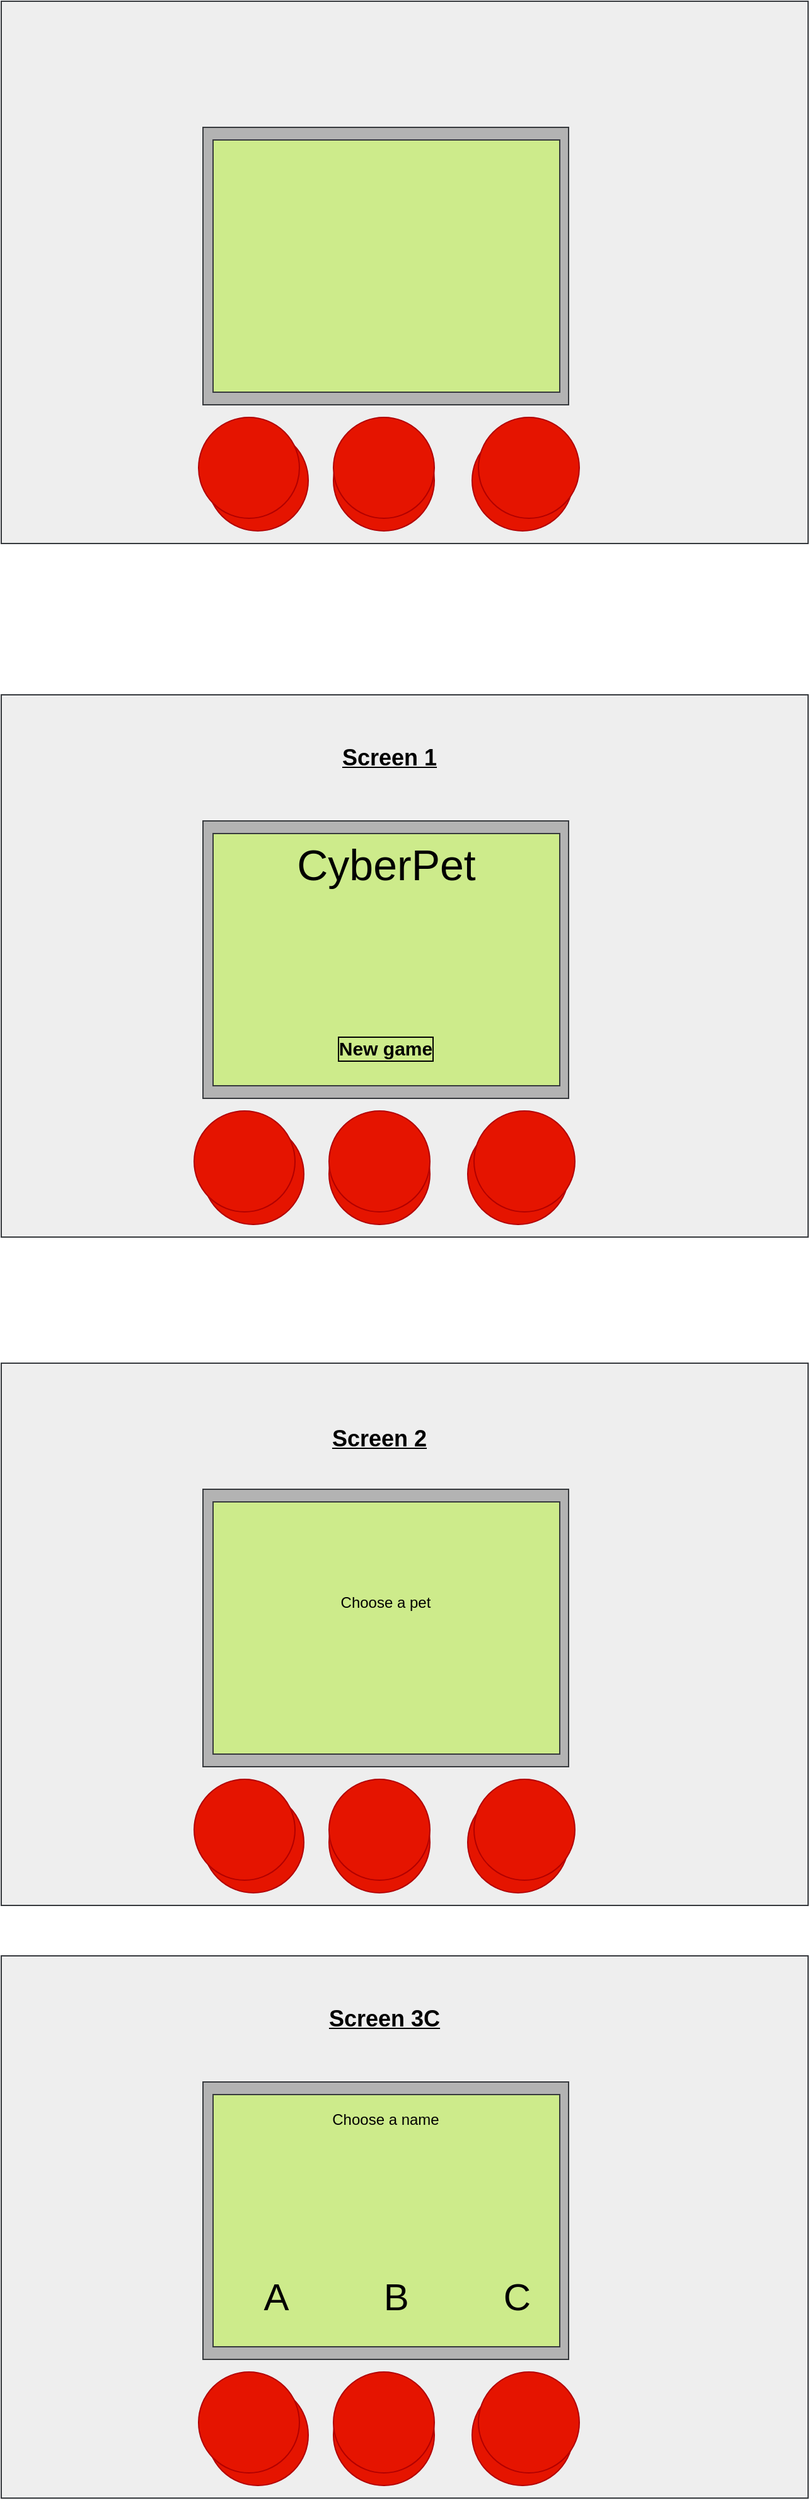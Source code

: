 <mxfile>
    <diagram id="80PhMAVEFQOqBVCfVgaP" name="Page-1">
        <mxGraphModel dx="990" dy="1675" grid="1" gridSize="10" guides="1" tooltips="1" connect="1" arrows="1" fold="1" page="1" pageScale="1" pageWidth="850" pageHeight="1100" math="0" shadow="0">
            <root>
                <mxCell id="0"/>
                <mxCell id="1" parent="0"/>
                <mxCell id="m5qvKxgTyqt-yR9O_Ca_-6" value="" style="rounded=0;whiteSpace=wrap;html=1;fillColor=#eeeeee;strokeColor=#36393d;" vertex="1" parent="1">
                    <mxGeometry x="120" y="610" width="640" height="430" as="geometry"/>
                </mxCell>
                <mxCell id="m5qvKxgTyqt-yR9O_Ca_-8" value="" style="rounded=0;whiteSpace=wrap;html=1;strokeColor=#36393d;fillColor=#B3B3B3;" vertex="1" parent="1">
                    <mxGeometry x="280" y="710" width="290" height="220" as="geometry"/>
                </mxCell>
                <mxCell id="m5qvKxgTyqt-yR9O_Ca_-7" value="" style="rounded=0;whiteSpace=wrap;html=1;fillColor=#cdeb8b;strokeColor=#36393d;" vertex="1" parent="1">
                    <mxGeometry x="288" y="720" width="275" height="200" as="geometry"/>
                </mxCell>
                <mxCell id="m5qvKxgTyqt-yR9O_Ca_-18" value="" style="shape=image;html=1;verticalAlign=top;verticalLabelPosition=bottom;labelBackgroundColor=#ffffff;imageAspect=0;aspect=fixed;image=https://cdn4.iconfinder.com/data/icons/free-retina-icon-set/60/Dog.png" vertex="1" parent="1">
                    <mxGeometry x="303" y="860" width="50" height="50" as="geometry"/>
                </mxCell>
                <mxCell id="m5qvKxgTyqt-yR9O_Ca_-19" value="" style="shape=image;html=1;verticalAlign=top;verticalLabelPosition=bottom;labelBackgroundColor=#ffffff;imageAspect=0;aspect=fixed;image=https://cdn3.iconfinder.com/data/icons/materia-halloween-free/24/039_026_cat_black_witch_halloween-128.png" vertex="1" parent="1">
                    <mxGeometry x="400.5" y="857" width="50" height="50" as="geometry"/>
                </mxCell>
                <mxCell id="mGnCdX0i4CdFxTyxRNxq-11" value="" style="shape=image;html=1;verticalAlign=top;verticalLabelPosition=bottom;labelBackgroundColor=#ffffff;imageAspect=0;aspect=fixed;image=https://cdn4.iconfinder.com/data/icons/zoo-line-welcome-to-zootopia/512/dolphin-128.png" vertex="1" parent="1">
                    <mxGeometry x="493.5" y="851" width="56" height="56" as="geometry"/>
                </mxCell>
                <mxCell id="m5qvKxgTyqt-yR9O_Ca_-32" value="" style="rounded=0;whiteSpace=wrap;html=1;fillColor=#eeeeee;strokeColor=#36393d;" vertex="1" parent="1">
                    <mxGeometry x="120" y="80" width="640" height="430" as="geometry"/>
                </mxCell>
                <mxCell id="m5qvKxgTyqt-yR9O_Ca_-33" value="" style="rounded=0;whiteSpace=wrap;html=1;strokeColor=#36393d;fillColor=#B3B3B3;" vertex="1" parent="1">
                    <mxGeometry x="280" y="180" width="290" height="220" as="geometry"/>
                </mxCell>
                <mxCell id="m5qvKxgTyqt-yR9O_Ca_-34" value="" style="rounded=0;whiteSpace=wrap;html=1;fillColor=#cdeb8b;strokeColor=#36393d;" vertex="1" parent="1">
                    <mxGeometry x="288" y="190" width="275" height="200" as="geometry"/>
                </mxCell>
                <mxCell id="m5qvKxgTyqt-yR9O_Ca_-35" value="" style="ellipse;whiteSpace=wrap;html=1;aspect=fixed;fillColor=#e51400;strokeColor=#B20000;fontColor=#ffffff;" vertex="1" parent="1">
                    <mxGeometry x="280" y="420" width="80" height="80" as="geometry"/>
                </mxCell>
                <mxCell id="m5qvKxgTyqt-yR9O_Ca_-36" value="" style="ellipse;whiteSpace=wrap;html=1;aspect=fixed;fillColor=#e51400;strokeColor=#B20000;fontColor=#ffffff;" vertex="1" parent="1">
                    <mxGeometry x="380" y="420" width="80" height="80" as="geometry"/>
                </mxCell>
                <mxCell id="m5qvKxgTyqt-yR9O_Ca_-37" value="" style="ellipse;whiteSpace=wrap;html=1;aspect=fixed;fillColor=#e51400;strokeColor=#B20000;fontColor=#ffffff;" vertex="1" parent="1">
                    <mxGeometry x="490" y="420" width="80" height="80" as="geometry"/>
                </mxCell>
                <mxCell id="m5qvKxgTyqt-yR9O_Ca_-38" value="" style="ellipse;whiteSpace=wrap;html=1;aspect=fixed;fillColor=#e51400;strokeColor=#B20000;fontColor=#ffffff;" vertex="1" parent="1">
                    <mxGeometry x="273" y="410" width="80" height="80" as="geometry"/>
                </mxCell>
                <mxCell id="m5qvKxgTyqt-yR9O_Ca_-39" value="" style="ellipse;whiteSpace=wrap;html=1;aspect=fixed;fillColor=#e51400;strokeColor=#B20000;fontColor=#ffffff;" vertex="1" parent="1">
                    <mxGeometry x="495" y="410" width="80" height="80" as="geometry"/>
                </mxCell>
                <mxCell id="m5qvKxgTyqt-yR9O_Ca_-43" value="" style="rounded=0;whiteSpace=wrap;html=1;fillColor=#eeeeee;strokeColor=#36393d;" vertex="1" parent="1">
                    <mxGeometry x="120" y="-470" width="640" height="430" as="geometry"/>
                </mxCell>
                <mxCell id="m5qvKxgTyqt-yR9O_Ca_-44" value="" style="rounded=0;whiteSpace=wrap;html=1;strokeColor=#36393d;fillColor=#B3B3B3;" vertex="1" parent="1">
                    <mxGeometry x="280" y="-370" width="290" height="220" as="geometry"/>
                </mxCell>
                <mxCell id="m5qvKxgTyqt-yR9O_Ca_-45" value="" style="rounded=0;whiteSpace=wrap;html=1;fillColor=#cdeb8b;strokeColor=#36393d;" vertex="1" parent="1">
                    <mxGeometry x="288" y="-360" width="275" height="200" as="geometry"/>
                </mxCell>
                <mxCell id="m5qvKxgTyqt-yR9O_Ca_-51" value="&lt;b&gt;&lt;u&gt;&lt;font style=&quot;font-size: 18px&quot;&gt;Screen 2&lt;/font&gt;&lt;/u&gt;&lt;/b&gt;" style="text;html=1;strokeColor=none;fillColor=none;align=center;verticalAlign=middle;whiteSpace=wrap;rounded=0;fontColor=#000000;" vertex="1" parent="1">
                    <mxGeometry x="365" y="650" width="110" height="40" as="geometry"/>
                </mxCell>
                <mxCell id="m5qvKxgTyqt-yR9O_Ca_-52" value="&lt;b&gt;&lt;u&gt;&lt;font style=&quot;font-size: 18px&quot;&gt;Screen 1&lt;/font&gt;&lt;/u&gt;&lt;/b&gt;" style="text;html=1;strokeColor=none;fillColor=none;align=center;verticalAlign=middle;whiteSpace=wrap;rounded=0;fontColor=#000000;" vertex="1" parent="1">
                    <mxGeometry x="372.5" y="110" width="110" height="40" as="geometry"/>
                </mxCell>
                <mxCell id="m5qvKxgTyqt-yR9O_Ca_-53" value="&lt;font style=&quot;font-size: 34px&quot;&gt;CyberPet&lt;/font&gt;" style="text;html=1;strokeColor=none;fillColor=none;align=center;verticalAlign=middle;whiteSpace=wrap;rounded=0;fontColor=#000000;" vertex="1" parent="1">
                    <mxGeometry x="343" y="190" width="165" height="50" as="geometry"/>
                </mxCell>
                <mxCell id="m5qvKxgTyqt-yR9O_Ca_-54" value="" style="ellipse;whiteSpace=wrap;html=1;aspect=fixed;fillColor=#e51400;strokeColor=#B20000;fontColor=#ffffff;" vertex="1" parent="1">
                    <mxGeometry x="380" y="410" width="80" height="80" as="geometry"/>
                </mxCell>
                <mxCell id="mGnCdX0i4CdFxTyxRNxq-13" value="New game" style="text;html=1;strokeColor=none;fillColor=none;align=center;verticalAlign=middle;whiteSpace=wrap;rounded=0;fontStyle=1;fontSize=15;labelBorderColor=#000000;" vertex="1" parent="1">
                    <mxGeometry x="360" y="340" width="130" height="40" as="geometry"/>
                </mxCell>
                <mxCell id="m5qvKxgTyqt-yR9O_Ca_-55" value="" style="ellipse;whiteSpace=wrap;html=1;aspect=fixed;fillColor=#e51400;strokeColor=#B20000;fontColor=#ffffff;" vertex="1" parent="1">
                    <mxGeometry x="280" y="950" width="80" height="80" as="geometry"/>
                </mxCell>
                <mxCell id="m5qvKxgTyqt-yR9O_Ca_-56" value="" style="ellipse;whiteSpace=wrap;html=1;aspect=fixed;fillColor=#e51400;strokeColor=#B20000;fontColor=#ffffff;" vertex="1" parent="1">
                    <mxGeometry x="380" y="950" width="80" height="80" as="geometry"/>
                </mxCell>
                <mxCell id="m5qvKxgTyqt-yR9O_Ca_-57" value="" style="ellipse;whiteSpace=wrap;html=1;aspect=fixed;fillColor=#e51400;strokeColor=#B20000;fontColor=#ffffff;" vertex="1" parent="1">
                    <mxGeometry x="490" y="950" width="80" height="80" as="geometry"/>
                </mxCell>
                <mxCell id="m5qvKxgTyqt-yR9O_Ca_-58" value="" style="ellipse;whiteSpace=wrap;html=1;aspect=fixed;fillColor=#e51400;strokeColor=#B20000;fontColor=#ffffff;" vertex="1" parent="1">
                    <mxGeometry x="273" y="940" width="80" height="80" as="geometry"/>
                </mxCell>
                <mxCell id="m5qvKxgTyqt-yR9O_Ca_-59" value="" style="ellipse;whiteSpace=wrap;html=1;aspect=fixed;fillColor=#e51400;strokeColor=#B20000;fontColor=#ffffff;" vertex="1" parent="1">
                    <mxGeometry x="495" y="940" width="80" height="80" as="geometry"/>
                </mxCell>
                <mxCell id="m5qvKxgTyqt-yR9O_Ca_-60" value="" style="ellipse;whiteSpace=wrap;html=1;aspect=fixed;fillColor=#e51400;strokeColor=#B20000;fontColor=#ffffff;" vertex="1" parent="1">
                    <mxGeometry x="380" y="940" width="80" height="80" as="geometry"/>
                </mxCell>
                <mxCell id="mGnCdX0i4CdFxTyxRNxq-14" value="" style="shape=image;html=1;verticalAlign=top;verticalLabelPosition=bottom;labelBackgroundColor=#ffffff;imageAspect=0;aspect=fixed;image=https://cdn4.iconfinder.com/data/icons/zoo-line-welcome-to-zootopia/512/dolphin-128.png" vertex="1" parent="1">
                    <mxGeometry x="490" y="270" width="56" height="56" as="geometry"/>
                </mxCell>
                <mxCell id="m5qvKxgTyqt-yR9O_Ca_-61" value="" style="ellipse;whiteSpace=wrap;html=1;aspect=fixed;fillColor=#e51400;strokeColor=#B20000;fontColor=#ffffff;" vertex="1" parent="1">
                    <mxGeometry x="283.5" y="-130" width="80" height="80" as="geometry"/>
                </mxCell>
                <mxCell id="m5qvKxgTyqt-yR9O_Ca_-62" value="" style="ellipse;whiteSpace=wrap;html=1;aspect=fixed;fillColor=#e51400;strokeColor=#B20000;fontColor=#ffffff;" vertex="1" parent="1">
                    <mxGeometry x="383.5" y="-130" width="80" height="80" as="geometry"/>
                </mxCell>
                <mxCell id="m5qvKxgTyqt-yR9O_Ca_-63" value="" style="ellipse;whiteSpace=wrap;html=1;aspect=fixed;fillColor=#e51400;strokeColor=#B20000;fontColor=#ffffff;" vertex="1" parent="1">
                    <mxGeometry x="493.5" y="-130" width="80" height="80" as="geometry"/>
                </mxCell>
                <mxCell id="m5qvKxgTyqt-yR9O_Ca_-64" value="" style="ellipse;whiteSpace=wrap;html=1;aspect=fixed;fillColor=#e51400;strokeColor=#B20000;fontColor=#ffffff;" vertex="1" parent="1">
                    <mxGeometry x="276.5" y="-140" width="80" height="80" as="geometry"/>
                </mxCell>
                <mxCell id="m5qvKxgTyqt-yR9O_Ca_-65" value="" style="ellipse;whiteSpace=wrap;html=1;aspect=fixed;fillColor=#e51400;strokeColor=#B20000;fontColor=#ffffff;" vertex="1" parent="1">
                    <mxGeometry x="498.5" y="-140" width="80" height="80" as="geometry"/>
                </mxCell>
                <mxCell id="m5qvKxgTyqt-yR9O_Ca_-66" value="" style="ellipse;whiteSpace=wrap;html=1;aspect=fixed;fillColor=#e51400;strokeColor=#B20000;fontColor=#ffffff;" vertex="1" parent="1">
                    <mxGeometry x="383.5" y="-140" width="80" height="80" as="geometry"/>
                </mxCell>
                <mxCell id="mGnCdX0i4CdFxTyxRNxq-19" value="" style="shape=image;html=1;verticalAlign=top;verticalLabelPosition=bottom;labelBackgroundColor=#ffffff;imageAspect=0;aspect=fixed;image=https://cdn3.iconfinder.com/data/icons/materia-halloween-free/24/039_026_cat_black_witch_halloween-128.png" vertex="1" parent="1">
                    <mxGeometry x="402.5" y="273" width="50" height="50" as="geometry"/>
                </mxCell>
                <mxCell id="m5qvKxgTyqt-yR9O_Ca_-67" value="" style="shape=image;html=1;verticalAlign=top;verticalLabelPosition=bottom;labelBackgroundColor=#ffffff;imageAspect=0;aspect=fixed;image=https://cdn4.iconfinder.com/data/icons/free-retina-icon-set/60/Dog.png" vertex="1" parent="1">
                    <mxGeometry x="303" y="276" width="50" height="50" as="geometry"/>
                </mxCell>
                <mxCell id="mGnCdX0i4CdFxTyxRNxq-20" value="Choose a pet" style="text;html=1;strokeColor=none;fillColor=none;align=center;verticalAlign=middle;whiteSpace=wrap;rounded=0;" vertex="1" parent="1">
                    <mxGeometry x="310" y="770" width="230" height="60" as="geometry"/>
                </mxCell>
                <mxCell id="m5qvKxgTyqt-yR9O_Ca_-68" value="" style="rounded=0;whiteSpace=wrap;html=1;fillColor=#eeeeee;strokeColor=#36393d;" vertex="1" parent="1">
                    <mxGeometry x="120" y="1080" width="640" height="430" as="geometry"/>
                </mxCell>
                <mxCell id="m5qvKxgTyqt-yR9O_Ca_-69" value="" style="rounded=0;whiteSpace=wrap;html=1;strokeColor=#36393d;fillColor=#B3B3B3;" vertex="1" parent="1">
                    <mxGeometry x="280" y="1180" width="290" height="220" as="geometry"/>
                </mxCell>
                <mxCell id="m5qvKxgTyqt-yR9O_Ca_-70" value="" style="rounded=0;whiteSpace=wrap;html=1;fillColor=#cdeb8b;strokeColor=#36393d;" vertex="1" parent="1">
                    <mxGeometry x="288" y="1190" width="275" height="200" as="geometry"/>
                </mxCell>
                <mxCell id="m5qvKxgTyqt-yR9O_Ca_-71" value="" style="ellipse;whiteSpace=wrap;html=1;aspect=fixed;fillColor=#e51400;strokeColor=#B20000;fontColor=#ffffff;" vertex="1" parent="1">
                    <mxGeometry x="283.5" y="1420" width="80" height="80" as="geometry"/>
                </mxCell>
                <mxCell id="m5qvKxgTyqt-yR9O_Ca_-72" value="" style="ellipse;whiteSpace=wrap;html=1;aspect=fixed;fillColor=#e51400;strokeColor=#B20000;fontColor=#ffffff;" vertex="1" parent="1">
                    <mxGeometry x="383.5" y="1420" width="80" height="80" as="geometry"/>
                </mxCell>
                <mxCell id="m5qvKxgTyqt-yR9O_Ca_-73" value="" style="ellipse;whiteSpace=wrap;html=1;aspect=fixed;fillColor=#e51400;strokeColor=#B20000;fontColor=#ffffff;" vertex="1" parent="1">
                    <mxGeometry x="493.5" y="1420" width="80" height="80" as="geometry"/>
                </mxCell>
                <mxCell id="m5qvKxgTyqt-yR9O_Ca_-74" value="" style="ellipse;whiteSpace=wrap;html=1;aspect=fixed;fillColor=#e51400;strokeColor=#B20000;fontColor=#ffffff;" vertex="1" parent="1">
                    <mxGeometry x="276.5" y="1410" width="80" height="80" as="geometry"/>
                </mxCell>
                <mxCell id="m5qvKxgTyqt-yR9O_Ca_-75" value="" style="ellipse;whiteSpace=wrap;html=1;aspect=fixed;fillColor=#e51400;strokeColor=#B20000;fontColor=#ffffff;" vertex="1" parent="1">
                    <mxGeometry x="498.5" y="1410" width="80" height="80" as="geometry"/>
                </mxCell>
                <mxCell id="m5qvKxgTyqt-yR9O_Ca_-76" value="" style="ellipse;whiteSpace=wrap;html=1;aspect=fixed;fillColor=#e51400;strokeColor=#B20000;fontColor=#ffffff;" vertex="1" parent="1">
                    <mxGeometry x="383.5" y="1410" width="80" height="80" as="geometry"/>
                </mxCell>
                <mxCell id="m5qvKxgTyqt-yR9O_Ca_-77" value="&lt;b&gt;&lt;u&gt;&lt;font style=&quot;font-size: 18px&quot;&gt;Screen 3C&lt;/font&gt;&lt;/u&gt;&lt;/b&gt;" style="text;html=1;strokeColor=none;fillColor=none;align=center;verticalAlign=middle;whiteSpace=wrap;rounded=0;fontColor=#000000;" vertex="1" parent="1">
                    <mxGeometry x="368.5" y="1110" width="110" height="40" as="geometry"/>
                </mxCell>
                <mxCell id="mGnCdX0i4CdFxTyxRNxq-22" value="" style="shape=image;html=1;verticalAlign=top;verticalLabelPosition=bottom;labelBackgroundColor=#ffffff;imageAspect=0;aspect=fixed;image=https://cdn4.iconfinder.com/data/icons/zoo-line-welcome-to-zootopia/512/dolphin-128.png" vertex="1" parent="1">
                    <mxGeometry x="383.5" y="1230" width="80" height="80" as="geometry"/>
                </mxCell>
                <mxCell id="mGnCdX0i4CdFxTyxRNxq-23" value="Choose a name" style="text;html=1;align=center;verticalAlign=middle;whiteSpace=wrap;rounded=0;fontColor=#000000;" vertex="1" parent="1">
                    <mxGeometry x="340" y="1200" width="170" height="20" as="geometry"/>
                </mxCell>
                <mxCell id="mGnCdX0i4CdFxTyxRNxq-24" value="&lt;font style=&quot;font-size: 30px&quot;&gt;&amp;nbsp;A&amp;nbsp; &amp;nbsp; &amp;nbsp; &amp;nbsp; &amp;nbsp;B&amp;nbsp; &amp;nbsp; &amp;nbsp; &amp;nbsp; &amp;nbsp;C&lt;/font&gt;" style="text;html=1;strokeColor=none;fillColor=none;align=center;verticalAlign=middle;whiteSpace=wrap;rounded=0;fontColor=#000000;" vertex="1" parent="1">
                    <mxGeometry x="310" y="1330" width="240" height="40" as="geometry"/>
                </mxCell>
            </root>
        </mxGraphModel>
    </diagram>
</mxfile>